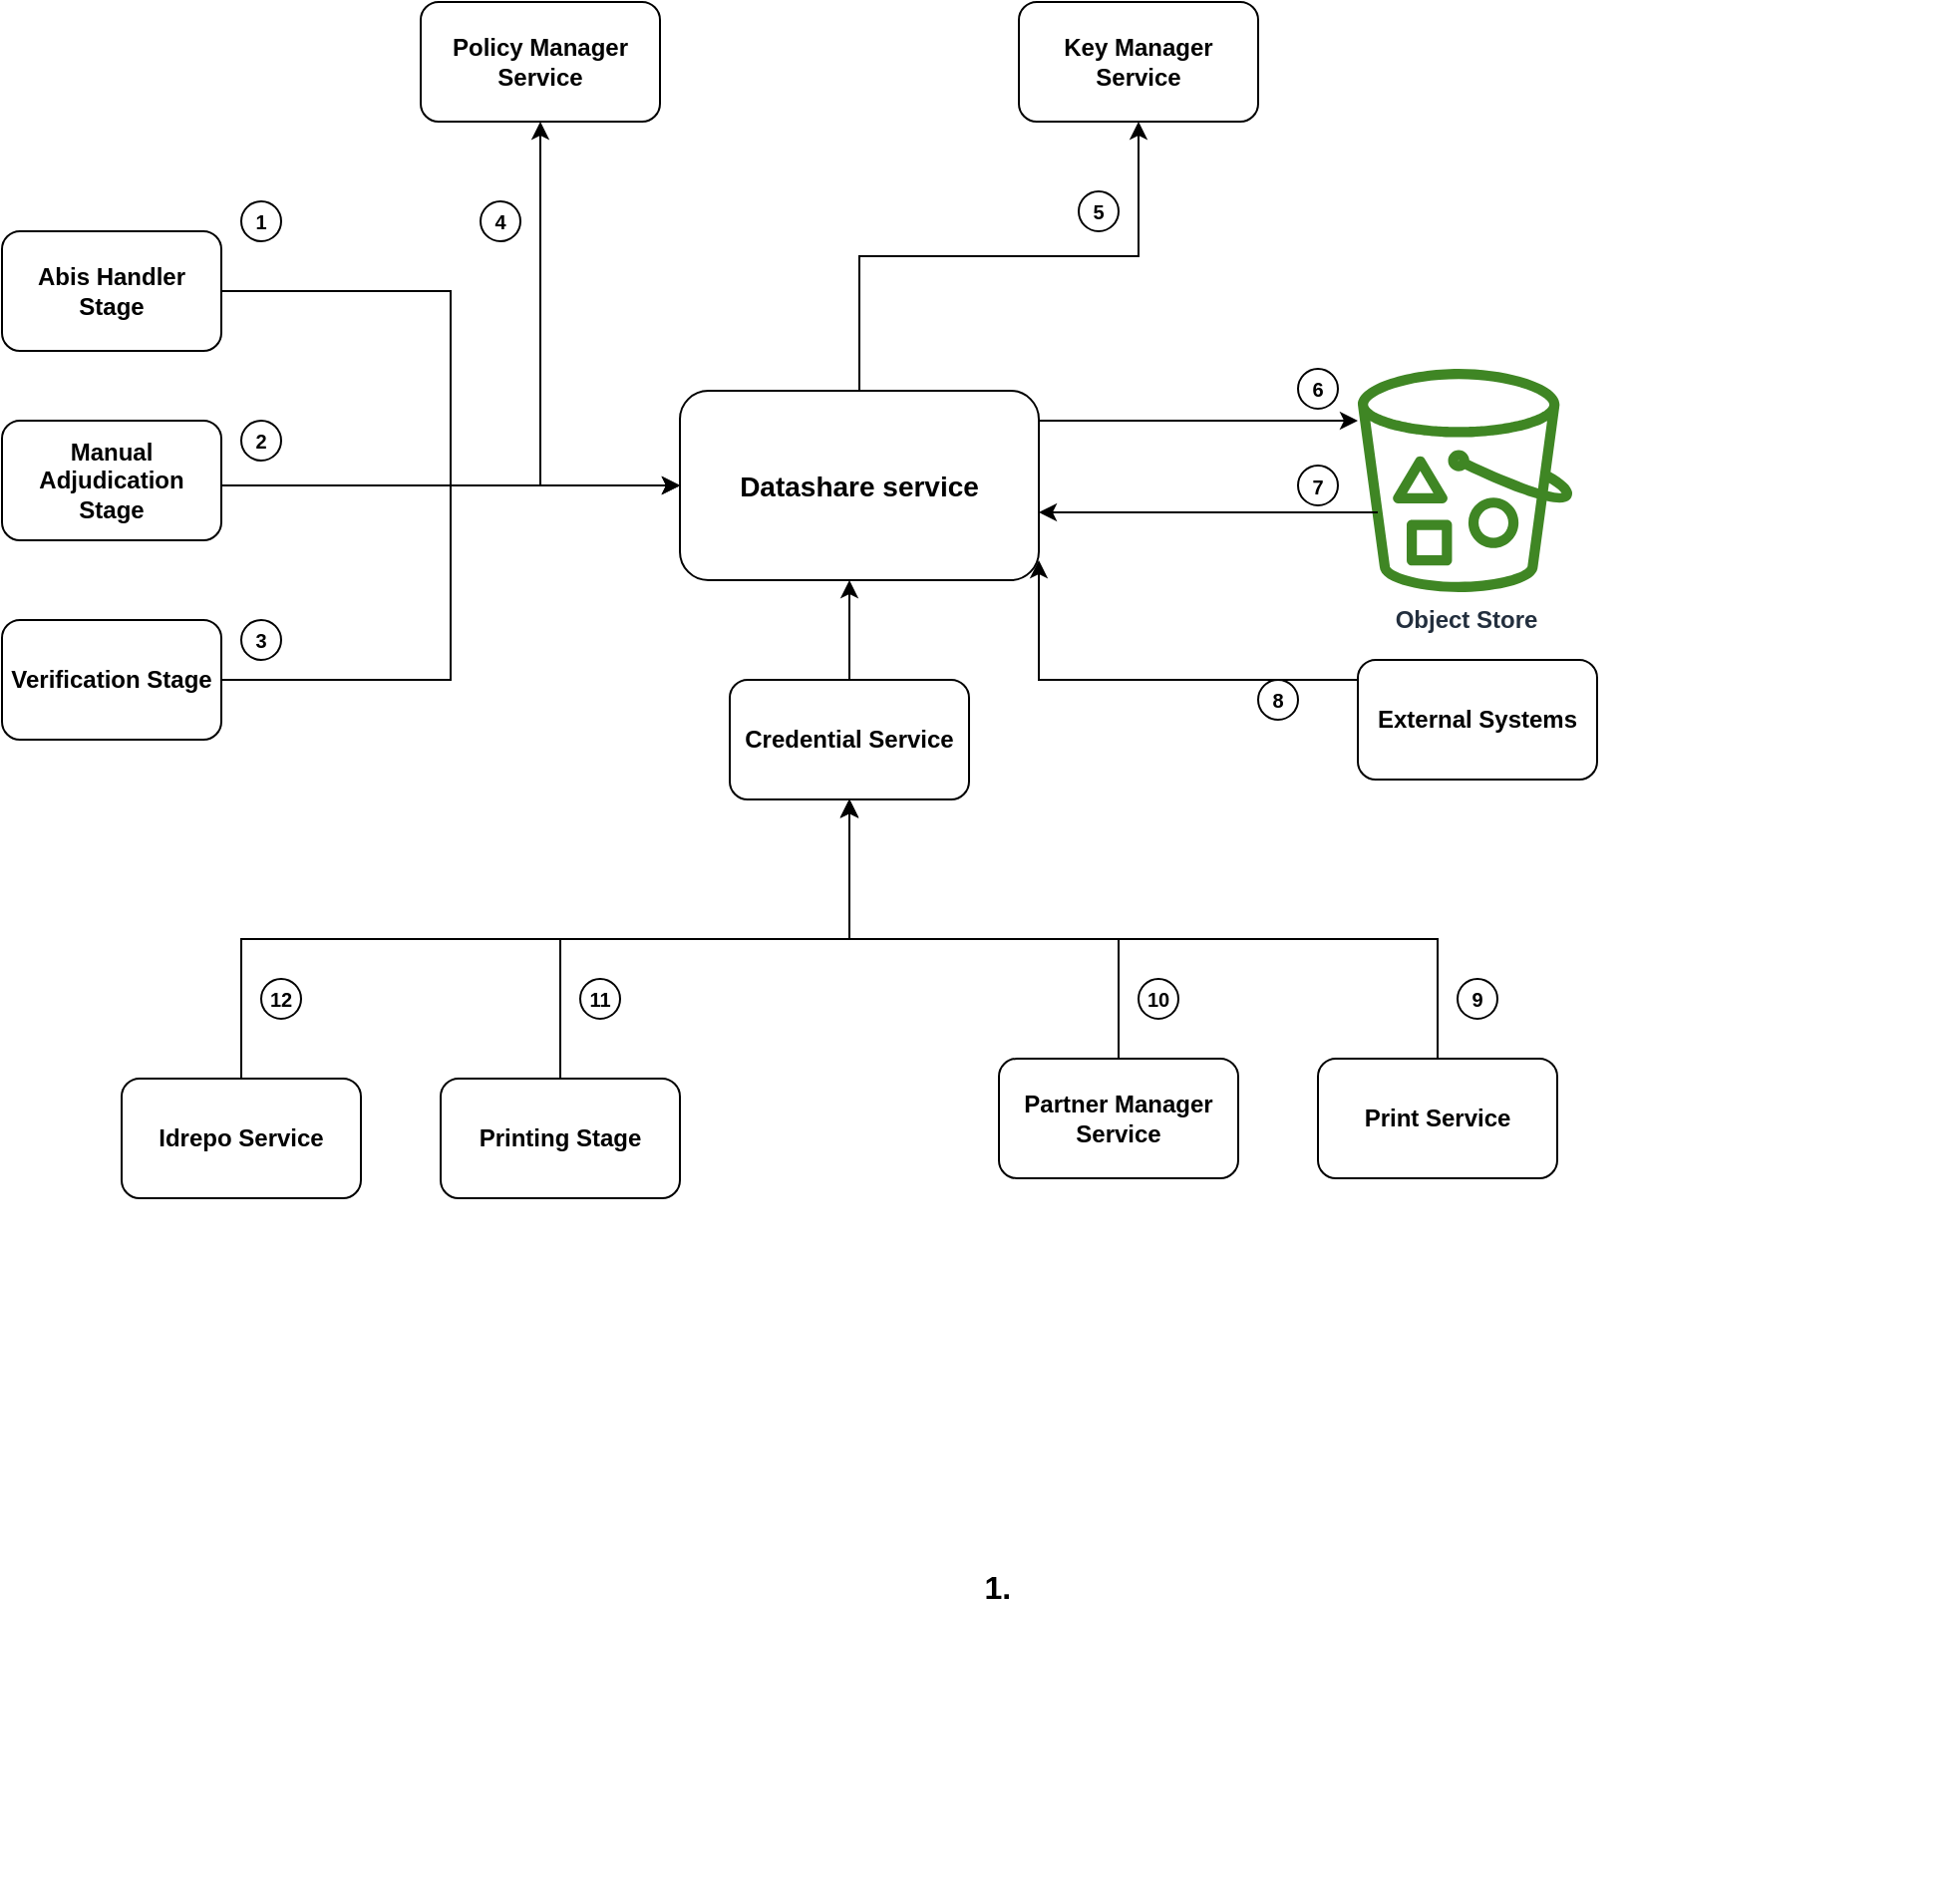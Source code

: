 <mxfile version="16.5.5" type="github">
  <diagram id="cwuvFJKjf5oF3mDJdC54" name="Page-1">
    <mxGraphModel dx="768" dy="467" grid="1" gridSize="10" guides="1" tooltips="1" connect="1" arrows="1" fold="1" page="1" pageScale="1" pageWidth="850" pageHeight="1100" math="0" shadow="0">
      <root>
        <mxCell id="0" />
        <mxCell id="1" parent="0" />
        <mxCell id="l-uQmho8uu1Q38I_h6bm-10" style="edgeStyle=orthogonalEdgeStyle;rounded=0;orthogonalLoop=1;jettySize=auto;html=1;entryX=0.5;entryY=1;entryDx=0;entryDy=0;fontStyle=1" parent="1" source="l-uQmho8uu1Q38I_h6bm-1" target="l-uQmho8uu1Q38I_h6bm-2" edge="1">
          <mxGeometry relative="1" as="geometry" />
        </mxCell>
        <mxCell id="l-uQmho8uu1Q38I_h6bm-11" style="edgeStyle=orthogonalEdgeStyle;rounded=0;orthogonalLoop=1;jettySize=auto;html=1;entryX=0.5;entryY=1;entryDx=0;entryDy=0;fontStyle=1" parent="1" source="l-uQmho8uu1Q38I_h6bm-1" target="l-uQmho8uu1Q38I_h6bm-3" edge="1">
          <mxGeometry relative="1" as="geometry" />
        </mxCell>
        <mxCell id="l-uQmho8uu1Q38I_h6bm-29" value="" style="edgeStyle=orthogonalEdgeStyle;rounded=0;orthogonalLoop=1;jettySize=auto;html=1;exitX=1;exitY=0.25;exitDx=0;exitDy=0;fontStyle=1" parent="1" source="l-uQmho8uu1Q38I_h6bm-1" edge="1">
          <mxGeometry relative="1" as="geometry">
            <mxPoint x="680" y="250" as="targetPoint" />
            <Array as="points">
              <mxPoint x="520" y="250" />
            </Array>
          </mxGeometry>
        </mxCell>
        <mxCell id="l-uQmho8uu1Q38I_h6bm-1" value="&lt;font style=&quot;font-size: 14px&quot;&gt;Datashare service&lt;/font&gt;" style="rounded=1;whiteSpace=wrap;html=1;fontStyle=1" parent="1" vertex="1">
          <mxGeometry x="340" y="235" width="180" height="95" as="geometry" />
        </mxCell>
        <mxCell id="l-uQmho8uu1Q38I_h6bm-2" value="Policy Manager Service" style="rounded=1;whiteSpace=wrap;html=1;fontStyle=1" parent="1" vertex="1">
          <mxGeometry x="210" y="40" width="120" height="60" as="geometry" />
        </mxCell>
        <mxCell id="l-uQmho8uu1Q38I_h6bm-3" value="Key Manager Service" style="rounded=1;whiteSpace=wrap;html=1;fontStyle=1" parent="1" vertex="1">
          <mxGeometry x="510" y="40" width="120" height="60" as="geometry" />
        </mxCell>
        <mxCell id="l-uQmho8uu1Q38I_h6bm-7" style="edgeStyle=orthogonalEdgeStyle;rounded=0;orthogonalLoop=1;jettySize=auto;html=1;entryX=0;entryY=0.5;entryDx=0;entryDy=0;fontStyle=1" parent="1" source="l-uQmho8uu1Q38I_h6bm-4" target="l-uQmho8uu1Q38I_h6bm-1" edge="1">
          <mxGeometry relative="1" as="geometry" />
        </mxCell>
        <mxCell id="l-uQmho8uu1Q38I_h6bm-15" value="&lt;br&gt;" style="edgeLabel;html=1;align=center;verticalAlign=middle;resizable=0;points=[];fontStyle=1" parent="l-uQmho8uu1Q38I_h6bm-7" vertex="1" connectable="0">
          <mxGeometry x="-0.429" y="-24" relative="1" as="geometry">
            <mxPoint x="-36" y="-24" as="offset" />
          </mxGeometry>
        </mxCell>
        <mxCell id="l-uQmho8uu1Q38I_h6bm-4" value="Abis Handler Stage" style="rounded=1;whiteSpace=wrap;html=1;fontStyle=1" parent="1" vertex="1">
          <mxGeometry y="155" width="110" height="60" as="geometry" />
        </mxCell>
        <mxCell id="l-uQmho8uu1Q38I_h6bm-9" style="edgeStyle=orthogonalEdgeStyle;rounded=0;orthogonalLoop=1;jettySize=auto;html=1;entryX=0;entryY=0.5;entryDx=0;entryDy=0;fontStyle=1" parent="1" source="l-uQmho8uu1Q38I_h6bm-5" target="l-uQmho8uu1Q38I_h6bm-1" edge="1">
          <mxGeometry relative="1" as="geometry" />
        </mxCell>
        <mxCell id="l-uQmho8uu1Q38I_h6bm-5" value="Verification Stage" style="rounded=1;whiteSpace=wrap;html=1;fontStyle=1" parent="1" vertex="1">
          <mxGeometry y="350" width="110" height="60" as="geometry" />
        </mxCell>
        <mxCell id="l-uQmho8uu1Q38I_h6bm-8" style="edgeStyle=orthogonalEdgeStyle;rounded=0;orthogonalLoop=1;jettySize=auto;html=1;entryX=0;entryY=0.5;entryDx=0;entryDy=0;fontStyle=1" parent="1" source="l-uQmho8uu1Q38I_h6bm-6" target="l-uQmho8uu1Q38I_h6bm-1" edge="1">
          <mxGeometry relative="1" as="geometry">
            <Array as="points">
              <mxPoint x="225" y="283" />
            </Array>
          </mxGeometry>
        </mxCell>
        <mxCell id="l-uQmho8uu1Q38I_h6bm-6" value="Manual Adjudication Stage" style="rounded=1;whiteSpace=wrap;html=1;fontStyle=1" parent="1" vertex="1">
          <mxGeometry y="250" width="110" height="60" as="geometry" />
        </mxCell>
        <mxCell id="l-uQmho8uu1Q38I_h6bm-20" style="edgeStyle=orthogonalEdgeStyle;rounded=0;orthogonalLoop=1;jettySize=auto;html=1;fontStyle=1;exitX=0.5;exitY=0;exitDx=0;exitDy=0;" parent="1" source="l-uQmho8uu1Q38I_h6bm-19" edge="1">
          <mxGeometry relative="1" as="geometry">
            <mxPoint x="430" y="370" as="sourcePoint" />
            <mxPoint x="425" y="330" as="targetPoint" />
            <Array as="points">
              <mxPoint x="425" y="330" />
              <mxPoint x="425" y="330" />
            </Array>
          </mxGeometry>
        </mxCell>
        <mxCell id="l-uQmho8uu1Q38I_h6bm-19" value="Credential Service" style="rounded=1;whiteSpace=wrap;html=1;fontStyle=1" parent="1" vertex="1">
          <mxGeometry x="365" y="380" width="120" height="60" as="geometry" />
        </mxCell>
        <mxCell id="l-uQmho8uu1Q38I_h6bm-25" value="" style="edgeStyle=orthogonalEdgeStyle;rounded=0;orthogonalLoop=1;jettySize=auto;html=1;exitX=0.5;exitY=0;exitDx=0;exitDy=0;fontStyle=1" parent="1" source="l-uQmho8uu1Q38I_h6bm-21" target="l-uQmho8uu1Q38I_h6bm-19" edge="1">
          <mxGeometry x="-0.82" y="50" relative="1" as="geometry">
            <Array as="points">
              <mxPoint x="120" y="510" />
              <mxPoint x="425" y="510" />
            </Array>
            <mxPoint as="offset" />
          </mxGeometry>
        </mxCell>
        <mxCell id="l-uQmho8uu1Q38I_h6bm-21" value="Idrepo Service" style="rounded=1;whiteSpace=wrap;html=1;fontStyle=1" parent="1" vertex="1">
          <mxGeometry x="60" y="580" width="120" height="60" as="geometry" />
        </mxCell>
        <mxCell id="l-uQmho8uu1Q38I_h6bm-24" value="" style="edgeStyle=orthogonalEdgeStyle;rounded=0;orthogonalLoop=1;jettySize=auto;html=1;exitX=0.5;exitY=0;exitDx=0;exitDy=0;entryX=0.5;entryY=1;entryDx=0;entryDy=0;fontStyle=1" parent="1" source="l-uQmho8uu1Q38I_h6bm-22" target="l-uQmho8uu1Q38I_h6bm-19" edge="1">
          <mxGeometry x="-0.719" y="-20" relative="1" as="geometry">
            <mxPoint x="425" y="593" as="sourcePoint" />
            <mxPoint x="425" y="510" as="targetPoint" />
            <mxPoint as="offset" />
          </mxGeometry>
        </mxCell>
        <mxCell id="l-uQmho8uu1Q38I_h6bm-22" value="Printing Stage" style="rounded=1;whiteSpace=wrap;html=1;fontStyle=1" parent="1" vertex="1">
          <mxGeometry x="220" y="580" width="120" height="60" as="geometry" />
        </mxCell>
        <mxCell id="l-uQmho8uu1Q38I_h6bm-27" value="" style="edgeStyle=orthogonalEdgeStyle;rounded=0;orthogonalLoop=1;jettySize=auto;html=1;exitX=0.5;exitY=0;exitDx=0;exitDy=0;entryX=0.5;entryY=1;entryDx=0;entryDy=0;fontStyle=1" parent="1" source="l-uQmho8uu1Q38I_h6bm-23" target="l-uQmho8uu1Q38I_h6bm-19" edge="1">
          <mxGeometry x="-0.859" y="-10" relative="1" as="geometry">
            <mxPoint x="510" y="490" as="targetPoint" />
            <Array as="points">
              <mxPoint x="720" y="510" />
              <mxPoint x="425" y="510" />
            </Array>
            <mxPoint as="offset" />
          </mxGeometry>
        </mxCell>
        <mxCell id="l-uQmho8uu1Q38I_h6bm-23" value="Print Service" style="rounded=1;whiteSpace=wrap;html=1;fontStyle=1" parent="1" vertex="1">
          <mxGeometry x="660" y="570" width="120" height="60" as="geometry" />
        </mxCell>
        <mxCell id="l-uQmho8uu1Q38I_h6bm-35" style="edgeStyle=orthogonalEdgeStyle;rounded=0;orthogonalLoop=1;jettySize=auto;html=1;fontStyle=1" parent="1" target="l-uQmho8uu1Q38I_h6bm-19" edge="1">
          <mxGeometry relative="1" as="geometry">
            <mxPoint x="470" y="510" as="sourcePoint" />
            <Array as="points">
              <mxPoint x="425" y="510" />
            </Array>
          </mxGeometry>
        </mxCell>
        <mxCell id="l-uQmho8uu1Q38I_h6bm-38" value="" style="edgeStyle=orthogonalEdgeStyle;rounded=0;orthogonalLoop=1;jettySize=auto;html=1;entryX=0.5;entryY=1;entryDx=0;entryDy=0;fontStyle=1" parent="1" source="l-uQmho8uu1Q38I_h6bm-32" target="l-uQmho8uu1Q38I_h6bm-19" edge="1">
          <mxGeometry x="-0.396" y="30" relative="1" as="geometry">
            <Array as="points">
              <mxPoint x="560" y="510" />
              <mxPoint x="425" y="510" />
            </Array>
            <mxPoint as="offset" />
          </mxGeometry>
        </mxCell>
        <mxCell id="l-uQmho8uu1Q38I_h6bm-32" value="Partner Manager&lt;br&gt;Service" style="rounded=1;whiteSpace=wrap;html=1;fontStyle=1" parent="1" vertex="1">
          <mxGeometry x="500" y="570" width="120" height="60" as="geometry" />
        </mxCell>
        <mxCell id="l-uQmho8uu1Q38I_h6bm-39" value="Object Store" style="sketch=0;outlineConnect=0;fontColor=#232F3E;gradientColor=none;fillColor=#3F8624;strokeColor=none;dashed=0;verticalLabelPosition=bottom;verticalAlign=top;align=center;html=1;fontSize=12;fontStyle=1;aspect=fixed;pointerEvents=1;shape=mxgraph.aws4.bucket_with_objects;" parent="1" vertex="1">
          <mxGeometry x="680" y="224" width="107.69" height="112" as="geometry" />
        </mxCell>
        <mxCell id="l-uQmho8uu1Q38I_h6bm-41" style="edgeStyle=orthogonalEdgeStyle;rounded=0;orthogonalLoop=1;jettySize=auto;html=1;fontStyle=1;" parent="1" edge="1">
          <mxGeometry relative="1" as="geometry">
            <mxPoint x="741" y="370" as="sourcePoint" />
            <mxPoint x="520" y="320" as="targetPoint" />
            <Array as="points">
              <mxPoint x="520" y="380" />
            </Array>
          </mxGeometry>
        </mxCell>
        <mxCell id="l-uQmho8uu1Q38I_h6bm-40" value="External Systems" style="rounded=1;whiteSpace=wrap;html=1;fontStyle=1" parent="1" vertex="1">
          <mxGeometry x="680" y="370" width="120" height="60" as="geometry" />
        </mxCell>
        <mxCell id="l-uQmho8uu1Q38I_h6bm-42" value="&lt;font style=&quot;font-size: 10px&quot;&gt;1&lt;/font&gt;" style="ellipse;whiteSpace=wrap;html=1;aspect=fixed;fontStyle=1" parent="1" vertex="1">
          <mxGeometry x="120" y="140" width="20" height="20" as="geometry" />
        </mxCell>
        <mxCell id="l-uQmho8uu1Q38I_h6bm-43" value="&lt;font style=&quot;font-size: 10px&quot;&gt;2&lt;/font&gt;" style="ellipse;whiteSpace=wrap;html=1;aspect=fixed;fontStyle=1" parent="1" vertex="1">
          <mxGeometry x="120" y="250" width="20" height="20" as="geometry" />
        </mxCell>
        <mxCell id="l-uQmho8uu1Q38I_h6bm-44" value="&lt;font style=&quot;font-size: 10px&quot;&gt;3&lt;/font&gt;" style="ellipse;whiteSpace=wrap;html=1;aspect=fixed;fontStyle=1" parent="1" vertex="1">
          <mxGeometry x="120" y="350" width="20" height="20" as="geometry" />
        </mxCell>
        <mxCell id="l-uQmho8uu1Q38I_h6bm-45" value="&lt;div&gt;&lt;div class=&quot;r-1oszu61 r-1xc7w19 r-1phboty r-1yadl64 r-deolkf r-6koalj r-1mlwlqe r-eqz5dr r-1q142lx r-crgep1 r-ifefl9 r-bcqeeo r-t60dpp r-xd6kpl r-tskmnb r-1yzf0co r-bnwqim r-417010&quot; style=&quot;font-size: 16px&quot;&gt;&lt;div class=&quot;r-1oszu61 r-1xc7w19 r-1phboty r-1yadl64 r-deolkf r-6koalj r-1ro0kt6 r-eqz5dr r-16y2uox r-1wbh5a2 r-crgep1 r-ifefl9 r-bcqeeo r-t60dpp r-bnwqim r-417010&quot;&gt;&lt;div dir=&quot;auto&quot; class=&quot;css-901oao r-1nf4jbm r-gg6oyi r-ubezar r-16dba41 r-135wba7 r-fdjqy7 r-1xnzce8&quot; style=&quot;text-align: left&quot;&gt;&lt;ol&gt;&lt;li&gt;&lt;span style=&quot;text-align: center ; background-color: rgb(255 , 255 , 255)&quot;&gt;&lt;span&gt;&lt;span&gt;&lt;br&gt;&lt;/span&gt;&lt;/span&gt;&lt;/span&gt;&lt;/li&gt;&lt;/ol&gt;&lt;/div&gt;&lt;/div&gt;&lt;/div&gt;&lt;/div&gt;" style="text;html=1;strokeColor=none;fillColor=none;align=center;verticalAlign=middle;whiteSpace=wrap;rounded=0;fontStyle=1" parent="1" vertex="1">
          <mxGeometry y="680" width="981" height="310" as="geometry" />
        </mxCell>
        <mxCell id="l-uQmho8uu1Q38I_h6bm-46" value="&lt;font style=&quot;font-size: 10px&quot;&gt;4&lt;/font&gt;" style="ellipse;whiteSpace=wrap;html=1;aspect=fixed;fontStyle=1" parent="1" vertex="1">
          <mxGeometry x="240" y="140" width="20" height="20" as="geometry" />
        </mxCell>
        <mxCell id="l-uQmho8uu1Q38I_h6bm-47" value="&lt;font style=&quot;font-size: 10px&quot;&gt;5&lt;/font&gt;" style="ellipse;whiteSpace=wrap;html=1;aspect=fixed;fontStyle=1" parent="1" vertex="1">
          <mxGeometry x="540" y="135" width="20" height="20" as="geometry" />
        </mxCell>
        <mxCell id="l-uQmho8uu1Q38I_h6bm-48" value="&lt;font style=&quot;font-size: 10px&quot;&gt;6&lt;/font&gt;" style="ellipse;whiteSpace=wrap;html=1;aspect=fixed;fontStyle=1" parent="1" vertex="1">
          <mxGeometry x="650" y="224" width="20" height="20" as="geometry" />
        </mxCell>
        <mxCell id="l-uQmho8uu1Q38I_h6bm-49" value="&lt;font style=&quot;font-size: 10px&quot;&gt;7&lt;/font&gt;" style="ellipse;whiteSpace=wrap;html=1;aspect=fixed;fontStyle=1" parent="1" vertex="1">
          <mxGeometry x="650" y="272.5" width="20" height="20" as="geometry" />
        </mxCell>
        <mxCell id="l-uQmho8uu1Q38I_h6bm-50" value="&lt;font style=&quot;font-size: 10px&quot;&gt;8&lt;/font&gt;" style="ellipse;whiteSpace=wrap;html=1;aspect=fixed;fontStyle=1" parent="1" vertex="1">
          <mxGeometry x="630" y="380" width="20" height="20" as="geometry" />
        </mxCell>
        <mxCell id="l-uQmho8uu1Q38I_h6bm-52" value="&lt;font style=&quot;font-size: 10px&quot;&gt;11&lt;/font&gt;" style="ellipse;whiteSpace=wrap;html=1;aspect=fixed;fontStyle=1" parent="1" vertex="1">
          <mxGeometry x="290" y="530" width="20" height="20" as="geometry" />
        </mxCell>
        <mxCell id="l-uQmho8uu1Q38I_h6bm-53" value="&lt;font style=&quot;font-size: 10px&quot;&gt;10&lt;/font&gt;" style="ellipse;whiteSpace=wrap;html=1;aspect=fixed;fontStyle=1" parent="1" vertex="1">
          <mxGeometry x="570" y="530" width="20" height="20" as="geometry" />
        </mxCell>
        <mxCell id="l-uQmho8uu1Q38I_h6bm-54" value="&lt;font style=&quot;font-size: 10px&quot;&gt;9&lt;/font&gt;" style="ellipse;whiteSpace=wrap;html=1;aspect=fixed;fontStyle=1" parent="1" vertex="1">
          <mxGeometry x="730" y="530" width="20" height="20" as="geometry" />
        </mxCell>
        <mxCell id="l-uQmho8uu1Q38I_h6bm-57" value="&lt;font style=&quot;font-size: 10px&quot;&gt;12&lt;/font&gt;" style="ellipse;whiteSpace=wrap;html=1;aspect=fixed;fontStyle=1" parent="1" vertex="1">
          <mxGeometry x="130" y="530" width="20" height="20" as="geometry" />
        </mxCell>
        <mxCell id="zeIMt0s8SkxRVTY2knL5-10" value="" style="endArrow=classic;html=1;rounded=0;fontSize=14;" edge="1" parent="1">
          <mxGeometry width="50" height="50" relative="1" as="geometry">
            <mxPoint x="690" y="296" as="sourcePoint" />
            <mxPoint x="520" y="296" as="targetPoint" />
          </mxGeometry>
        </mxCell>
      </root>
    </mxGraphModel>
  </diagram>
</mxfile>
